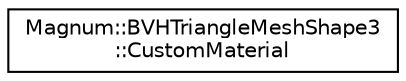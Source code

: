 digraph "圖形化之類別階層"
{
  edge [fontname="Helvetica",fontsize="10",labelfontname="Helvetica",labelfontsize="10"];
  node [fontname="Helvetica",fontsize="10",shape=record];
  rankdir="LR";
  Node1 [label="Magnum::BVHTriangleMeshShape3\l::CustomMaterial",height=0.2,width=0.4,color="black", fillcolor="white", style="filled",URL="$class_magnum_1_1_b_v_h_triangle_mesh_shape3_1_1_custom_material.html"];
}
